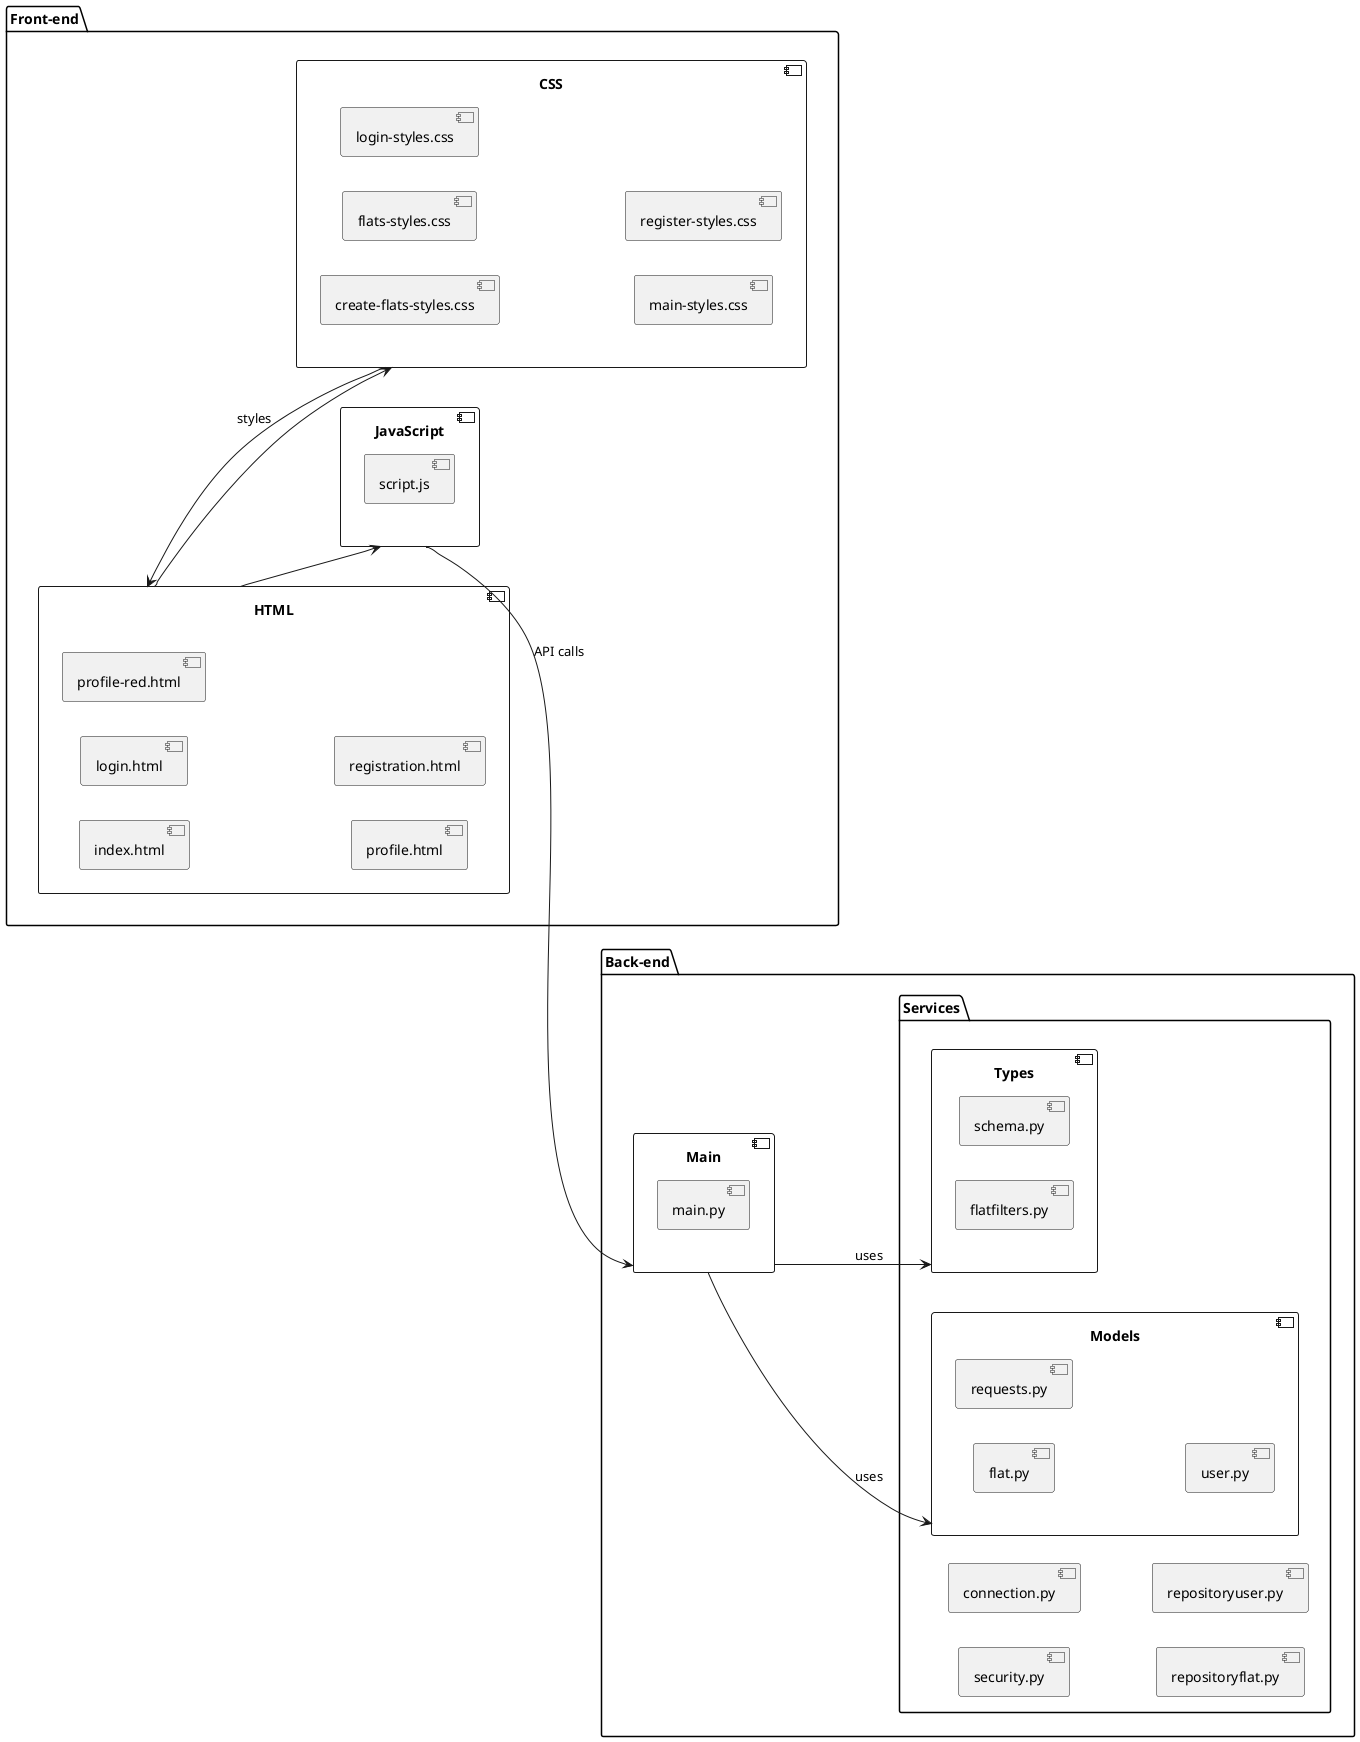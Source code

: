 @startuml component_diagram
left to right direction

package "Front-end" {
  component "HTML" {
    [index.html]
    [login.html]
    [profile-red.html]
    [profile.html]
    [registration.html]
  }
  component "CSS" {
    [create-flats-styles.css]
    [flats-styles.css]
    [login-styles.css]
    [main-styles.css]
    [register-styles.css]
  }
  component "JavaScript" {
    [script.js]
  }
}

package "Back-end" {
  package "Services" {
    component "Models"{
        [flat.py]
        [requests.py]
        [user.py]
    }
    component "Types" {
      [schema.py]
      [flatfilters.py]
    }
    [security.py]
    [connection.py]
    [repositoryflat.py]
    [repositoryuser.py]
  }
  component "Main" {
    [main.py]
  }
}

HTML -down-> JavaScript
HTML -down-> CSS

JavaScript -down-> Main : API calls
CSS -down-> HTML : styles

Main -down-> Models : uses
Main -down-> Types : uses

@enduml
